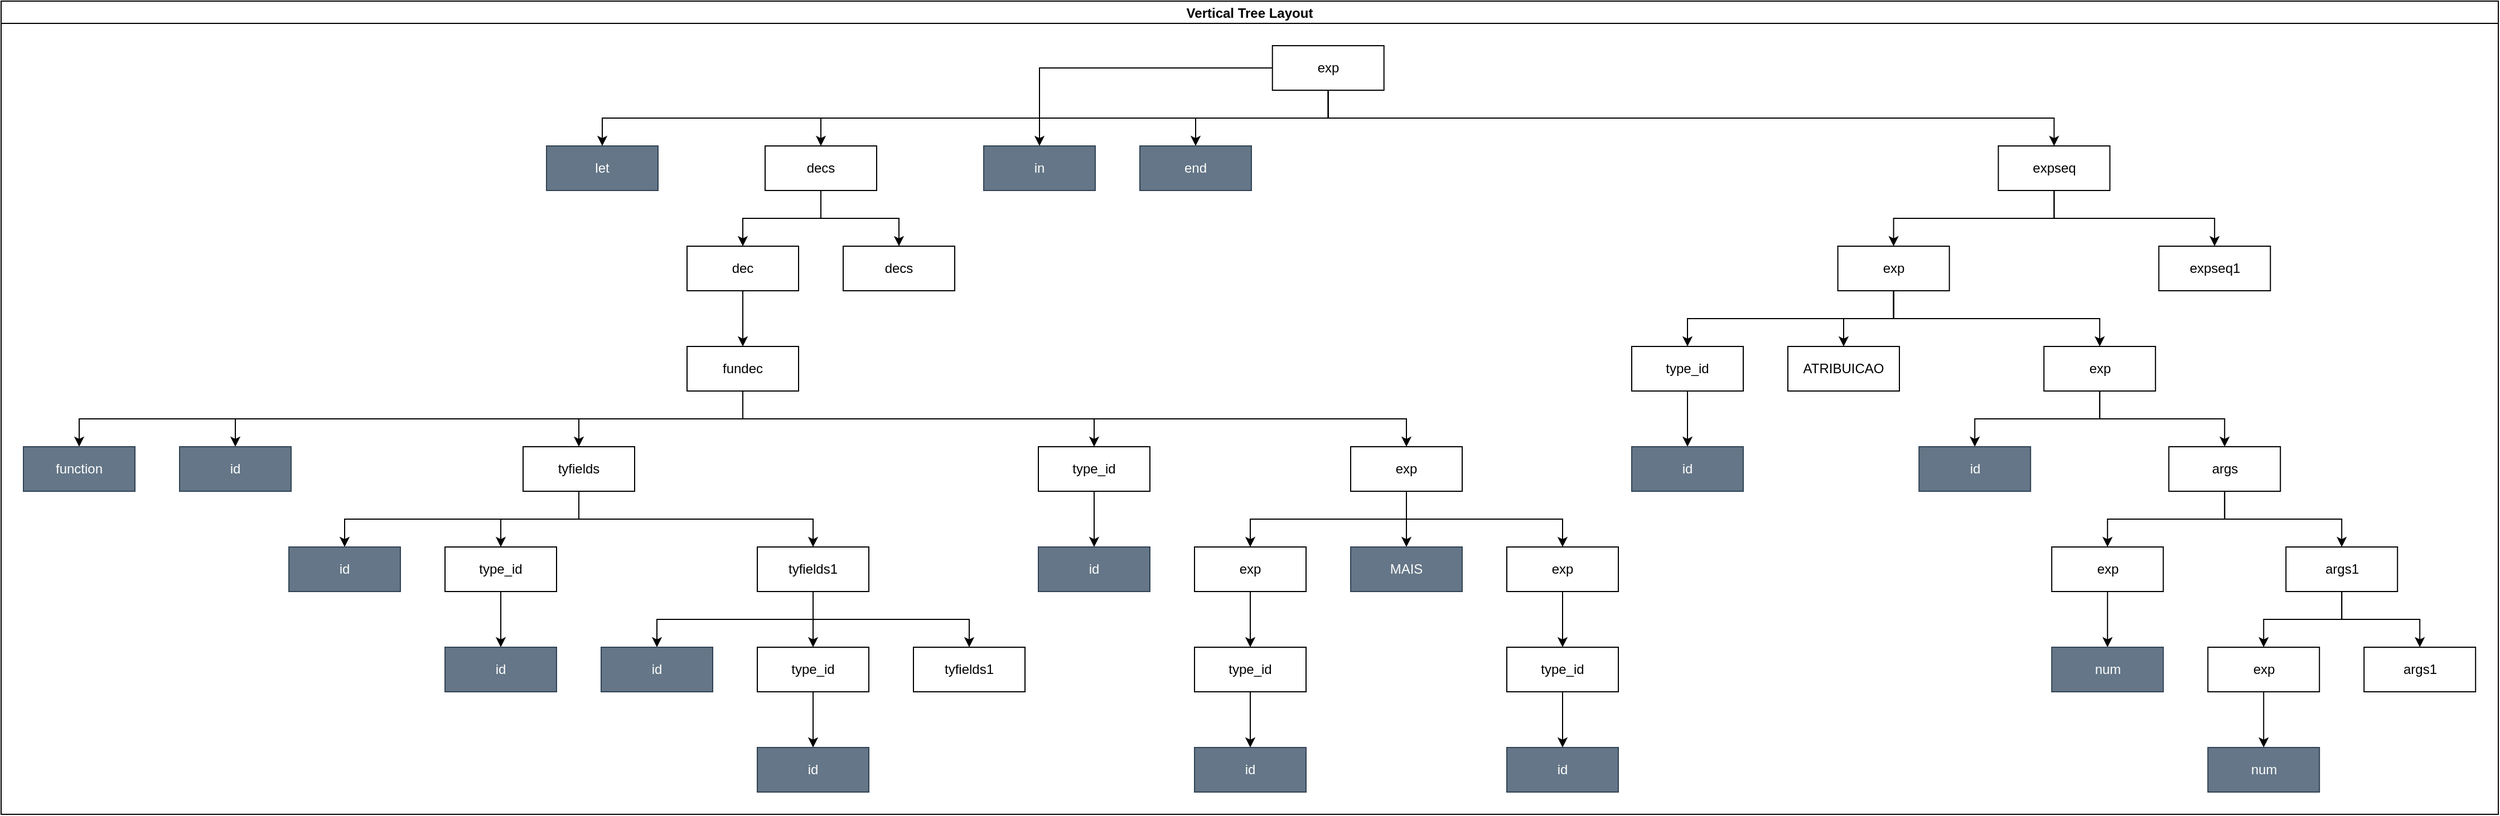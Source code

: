 <mxfile version="16.4.5" type="google"><diagram id="F5mP9n9JNAEDCgfDNaSY" name="Page-1"><mxGraphModel dx="782" dy="706" grid="1" gridSize="10" guides="1" tooltips="1" connect="1" arrows="1" fold="1" page="1" pageScale="1" pageWidth="827" pageHeight="1169" math="0" shadow="0"><root><mxCell id="0"/><mxCell id="1" parent="0"/><mxCell id="VraNwXfFVTEnczYOJ3El-1" value="Vertical Tree Layout" style="swimlane;startSize=20;horizontal=1;childLayout=treeLayout;horizontalTree=0;resizable=0;containerType=tree;" vertex="1" parent="1"><mxGeometry x="290" y="160" width="2239" height="730" as="geometry"/></mxCell><mxCell id="VraNwXfFVTEnczYOJ3El-2" value="exp" style="whiteSpace=wrap;html=1;" vertex="1" parent="VraNwXfFVTEnczYOJ3El-1"><mxGeometry x="1139.86" y="40" width="100" height="40" as="geometry"/></mxCell><mxCell id="VraNwXfFVTEnczYOJ3El-3" value="let" style="whiteSpace=wrap;html=1;fillColor=#647687;fontColor=#ffffff;strokeColor=#314354;" vertex="1" parent="VraNwXfFVTEnczYOJ3El-1"><mxGeometry x="489" y="130" width="100" height="40" as="geometry"/></mxCell><mxCell id="VraNwXfFVTEnczYOJ3El-4" value="" style="edgeStyle=elbowEdgeStyle;elbow=vertical;html=1;rounded=0;" edge="1" parent="VraNwXfFVTEnczYOJ3El-1" source="VraNwXfFVTEnczYOJ3El-2" target="VraNwXfFVTEnczYOJ3El-3"><mxGeometry relative="1" as="geometry"/></mxCell><mxCell id="VraNwXfFVTEnczYOJ3El-5" value="decs" style="whiteSpace=wrap;html=1;" vertex="1" parent="VraNwXfFVTEnczYOJ3El-1"><mxGeometry x="685" y="130" width="100" height="40" as="geometry"/></mxCell><mxCell id="VraNwXfFVTEnczYOJ3El-6" value="" style="edgeStyle=elbowEdgeStyle;elbow=vertical;html=1;rounded=0;" edge="1" parent="VraNwXfFVTEnczYOJ3El-1" source="VraNwXfFVTEnczYOJ3El-2" target="VraNwXfFVTEnczYOJ3El-5"><mxGeometry relative="1" as="geometry"/></mxCell><mxCell id="VraNwXfFVTEnczYOJ3El-7" value="" style="edgeStyle=orthogonalEdgeStyle;rounded=0;orthogonalLoop=1;jettySize=auto;html=1;" edge="1" parent="VraNwXfFVTEnczYOJ3El-1" source="VraNwXfFVTEnczYOJ3El-2" target="VraNwXfFVTEnczYOJ3El-8"><mxGeometry relative="1" as="geometry"/></mxCell><mxCell id="VraNwXfFVTEnczYOJ3El-8" value="in" style="whiteSpace=wrap;html=1;fillColor=#647687;fontColor=#ffffff;strokeColor=#314354;" vertex="1" parent="VraNwXfFVTEnczYOJ3El-1"><mxGeometry x="881" y="130" width="100" height="40" as="geometry"/></mxCell><mxCell id="VraNwXfFVTEnczYOJ3El-9" value="" style="edgeStyle=orthogonalEdgeStyle;rounded=0;orthogonalLoop=1;jettySize=auto;html=1;exitX=0.5;exitY=1;exitDx=0;exitDy=0;" edge="1" parent="VraNwXfFVTEnczYOJ3El-1" source="VraNwXfFVTEnczYOJ3El-2" target="VraNwXfFVTEnczYOJ3El-10"><mxGeometry relative="1" as="geometry"/></mxCell><mxCell id="VraNwXfFVTEnczYOJ3El-10" value="end" style="whiteSpace=wrap;html=1;fillColor=#647687;fontColor=#ffffff;strokeColor=#314354;" vertex="1" parent="VraNwXfFVTEnczYOJ3El-1"><mxGeometry x="1021" y="130" width="100" height="40" as="geometry"/></mxCell><mxCell id="VraNwXfFVTEnczYOJ3El-11" value="" style="edgeStyle=orthogonalEdgeStyle;rounded=0;orthogonalLoop=1;jettySize=auto;html=1;exitX=0.5;exitY=1;exitDx=0;exitDy=0;" edge="1" parent="VraNwXfFVTEnczYOJ3El-1" source="VraNwXfFVTEnczYOJ3El-2" target="VraNwXfFVTEnczYOJ3El-12"><mxGeometry relative="1" as="geometry"/></mxCell><mxCell id="VraNwXfFVTEnczYOJ3El-12" value="expseq" style="whiteSpace=wrap;html=1;" vertex="1" parent="VraNwXfFVTEnczYOJ3El-1"><mxGeometry x="1790.72" y="130" width="100" height="40" as="geometry"/></mxCell><mxCell id="VraNwXfFVTEnczYOJ3El-13" value="" style="edgeStyle=elbowEdgeStyle;elbow=vertical;html=1;rounded=0;" edge="1" parent="VraNwXfFVTEnczYOJ3El-1" source="VraNwXfFVTEnczYOJ3El-5" target="VraNwXfFVTEnczYOJ3El-14"><mxGeometry relative="1" as="geometry"><mxPoint x="-8395.6" y="240" as="sourcePoint"/></mxGeometry></mxCell><mxCell id="VraNwXfFVTEnczYOJ3El-14" value="dec" style="whiteSpace=wrap;html=1;" vertex="1" parent="VraNwXfFVTEnczYOJ3El-1"><mxGeometry x="615" y="220" width="100" height="40" as="geometry"/></mxCell><mxCell id="VraNwXfFVTEnczYOJ3El-15" value="" style="edgeStyle=orthogonalEdgeStyle;rounded=0;orthogonalLoop=1;jettySize=auto;html=1;exitX=0.5;exitY=1;exitDx=0;exitDy=0;" edge="1" parent="VraNwXfFVTEnczYOJ3El-1" source="VraNwXfFVTEnczYOJ3El-12" target="VraNwXfFVTEnczYOJ3El-16"><mxGeometry relative="1" as="geometry"><mxPoint x="-8395.6" y="240" as="sourcePoint"/></mxGeometry></mxCell><mxCell id="VraNwXfFVTEnczYOJ3El-16" value="exp" style="whiteSpace=wrap;html=1;" vertex="1" parent="VraNwXfFVTEnczYOJ3El-1"><mxGeometry x="1646.8" y="220" width="100" height="40" as="geometry"/></mxCell><mxCell id="VraNwXfFVTEnczYOJ3El-17" value="" style="edgeStyle=elbowEdgeStyle;elbow=vertical;html=1;rounded=0;" edge="1" parent="VraNwXfFVTEnczYOJ3El-1" source="VraNwXfFVTEnczYOJ3El-5" target="VraNwXfFVTEnczYOJ3El-18"><mxGeometry relative="1" as="geometry"><mxPoint x="-8395.6" y="240" as="sourcePoint"/></mxGeometry></mxCell><mxCell id="VraNwXfFVTEnczYOJ3El-18" value="decs" style="whiteSpace=wrap;html=1;" vertex="1" parent="VraNwXfFVTEnczYOJ3El-1"><mxGeometry x="755" y="220" width="100" height="40" as="geometry"/></mxCell><mxCell id="VraNwXfFVTEnczYOJ3El-19" value="" style="edgeStyle=elbowEdgeStyle;elbow=vertical;html=1;rounded=0;" edge="1" parent="VraNwXfFVTEnczYOJ3El-1" source="VraNwXfFVTEnczYOJ3El-14" target="VraNwXfFVTEnczYOJ3El-20"><mxGeometry relative="1" as="geometry"><mxPoint x="-8199.6" y="330" as="sourcePoint"/></mxGeometry></mxCell><mxCell id="VraNwXfFVTEnczYOJ3El-20" value="fundec" style="whiteSpace=wrap;html=1;" vertex="1" parent="VraNwXfFVTEnczYOJ3El-1"><mxGeometry x="615" y="310" width="100" height="40" as="geometry"/></mxCell><mxCell id="VraNwXfFVTEnczYOJ3El-21" value="" style="edgeStyle=elbowEdgeStyle;elbow=vertical;html=1;rounded=0;" edge="1" parent="VraNwXfFVTEnczYOJ3El-1" source="VraNwXfFVTEnczYOJ3El-20" target="VraNwXfFVTEnczYOJ3El-22"><mxGeometry relative="1" as="geometry"><mxPoint x="-8269.6" y="420" as="sourcePoint"/></mxGeometry></mxCell><mxCell id="VraNwXfFVTEnczYOJ3El-22" value="function" style="whiteSpace=wrap;html=1;fillColor=#647687;strokeColor=#314354;fontColor=#ffffff;" vertex="1" parent="VraNwXfFVTEnczYOJ3El-1"><mxGeometry x="20" y="400" width="100" height="40" as="geometry"/></mxCell><mxCell id="VraNwXfFVTEnczYOJ3El-23" value="" style="edgeStyle=elbowEdgeStyle;elbow=vertical;html=1;rounded=0;" edge="1" parent="VraNwXfFVTEnczYOJ3El-1" source="VraNwXfFVTEnczYOJ3El-20" target="VraNwXfFVTEnczYOJ3El-24"><mxGeometry relative="1" as="geometry"><mxPoint x="-8269.6" y="420" as="sourcePoint"/></mxGeometry></mxCell><mxCell id="VraNwXfFVTEnczYOJ3El-24" value="id" style="whiteSpace=wrap;html=1;fillColor=#647687;fontColor=#ffffff;strokeColor=#314354;" vertex="1" parent="VraNwXfFVTEnczYOJ3El-1"><mxGeometry x="160" y="400" width="100" height="40" as="geometry"/></mxCell><mxCell id="VraNwXfFVTEnczYOJ3El-25" value="" style="edgeStyle=elbowEdgeStyle;elbow=vertical;html=1;rounded=0;" edge="1" parent="VraNwXfFVTEnczYOJ3El-1" source="VraNwXfFVTEnczYOJ3El-20" target="VraNwXfFVTEnczYOJ3El-26"><mxGeometry relative="1" as="geometry"><mxPoint x="-8269.6" y="420" as="sourcePoint"/></mxGeometry></mxCell><mxCell id="VraNwXfFVTEnczYOJ3El-26" value="tyfields" style="whiteSpace=wrap;html=1;" vertex="1" parent="VraNwXfFVTEnczYOJ3El-1"><mxGeometry x="468" y="400" width="100" height="40" as="geometry"/></mxCell><mxCell id="VraNwXfFVTEnczYOJ3El-27" value="" style="edgeStyle=elbowEdgeStyle;elbow=vertical;html=1;rounded=0;" edge="1" parent="VraNwXfFVTEnczYOJ3El-1" source="VraNwXfFVTEnczYOJ3El-20" target="VraNwXfFVTEnczYOJ3El-28"><mxGeometry relative="1" as="geometry"><mxPoint x="-8269.6" y="420" as="sourcePoint"/></mxGeometry></mxCell><mxCell id="VraNwXfFVTEnczYOJ3El-28" value="type_id" style="whiteSpace=wrap;html=1;" vertex="1" parent="VraNwXfFVTEnczYOJ3El-1"><mxGeometry x="930" y="400" width="100" height="40" as="geometry"/></mxCell><mxCell id="VraNwXfFVTEnczYOJ3El-29" value="" style="edgeStyle=elbowEdgeStyle;elbow=vertical;html=1;rounded=0;" edge="1" parent="VraNwXfFVTEnczYOJ3El-1" source="VraNwXfFVTEnczYOJ3El-20" target="VraNwXfFVTEnczYOJ3El-30"><mxGeometry relative="1" as="geometry"><mxPoint x="-7849.6" y="420" as="sourcePoint"/></mxGeometry></mxCell><mxCell id="VraNwXfFVTEnczYOJ3El-30" value="exp" style="whiteSpace=wrap;html=1;" vertex="1" parent="VraNwXfFVTEnczYOJ3El-1"><mxGeometry x="1210" y="400" width="100" height="40" as="geometry"/></mxCell><mxCell id="VraNwXfFVTEnczYOJ3El-31" value="" style="edgeStyle=elbowEdgeStyle;elbow=vertical;html=1;rounded=0;" edge="1" parent="VraNwXfFVTEnczYOJ3El-1" source="VraNwXfFVTEnczYOJ3El-30" target="VraNwXfFVTEnczYOJ3El-32"><mxGeometry relative="1" as="geometry"><mxPoint x="-7359.6" y="510" as="sourcePoint"/></mxGeometry></mxCell><mxCell id="VraNwXfFVTEnczYOJ3El-32" value="exp" style="whiteSpace=wrap;html=1;" vertex="1" parent="VraNwXfFVTEnczYOJ3El-1"><mxGeometry x="1070" y="490" width="100" height="40" as="geometry"/></mxCell><mxCell id="VraNwXfFVTEnczYOJ3El-33" value="" style="edgeStyle=elbowEdgeStyle;elbow=vertical;html=1;rounded=0;" edge="1" parent="VraNwXfFVTEnczYOJ3El-1" source="VraNwXfFVTEnczYOJ3El-30" target="VraNwXfFVTEnczYOJ3El-34"><mxGeometry relative="1" as="geometry"><mxPoint x="-7359.6" y="510" as="sourcePoint"/></mxGeometry></mxCell><mxCell id="VraNwXfFVTEnczYOJ3El-34" value="MAIS" style="whiteSpace=wrap;html=1;fillColor=#647687;fontColor=#ffffff;strokeColor=#314354;" vertex="1" parent="VraNwXfFVTEnczYOJ3El-1"><mxGeometry x="1210" y="490" width="100" height="40" as="geometry"/></mxCell><mxCell id="VraNwXfFVTEnczYOJ3El-35" value="" style="edgeStyle=elbowEdgeStyle;elbow=vertical;html=1;rounded=0;" edge="1" parent="VraNwXfFVTEnczYOJ3El-1" source="VraNwXfFVTEnczYOJ3El-30" target="VraNwXfFVTEnczYOJ3El-36"><mxGeometry relative="1" as="geometry"><mxPoint x="-6841.6" y="510" as="sourcePoint"/></mxGeometry></mxCell><mxCell id="VraNwXfFVTEnczYOJ3El-36" value="exp" style="whiteSpace=wrap;html=1;" vertex="1" parent="VraNwXfFVTEnczYOJ3El-1"><mxGeometry x="1350" y="490" width="100" height="40" as="geometry"/></mxCell><mxCell id="VraNwXfFVTEnczYOJ3El-37" value="" style="edgeStyle=elbowEdgeStyle;elbow=vertical;html=1;rounded=0;" edge="1" parent="VraNwXfFVTEnczYOJ3El-1" source="VraNwXfFVTEnczYOJ3El-28" target="VraNwXfFVTEnczYOJ3El-38"><mxGeometry relative="1" as="geometry"><mxPoint x="-6295.6" y="510" as="sourcePoint"/></mxGeometry></mxCell><mxCell id="VraNwXfFVTEnczYOJ3El-38" value="id" style="whiteSpace=wrap;html=1;fillColor=#647687;fontColor=#ffffff;strokeColor=#314354;" vertex="1" parent="VraNwXfFVTEnczYOJ3El-1"><mxGeometry x="930" y="490" width="100" height="40" as="geometry"/></mxCell><mxCell id="VraNwXfFVTEnczYOJ3El-39" value="" style="edgeStyle=elbowEdgeStyle;elbow=vertical;html=1;rounded=0;" edge="1" parent="VraNwXfFVTEnczYOJ3El-1" source="VraNwXfFVTEnczYOJ3El-36" target="VraNwXfFVTEnczYOJ3El-40"><mxGeometry relative="1" as="geometry"><mxPoint x="-5945.6" y="600" as="sourcePoint"/></mxGeometry></mxCell><mxCell id="VraNwXfFVTEnczYOJ3El-40" value="type_id" style="whiteSpace=wrap;html=1;" vertex="1" parent="VraNwXfFVTEnczYOJ3El-1"><mxGeometry x="1350" y="580" width="100" height="40" as="geometry"/></mxCell><mxCell id="VraNwXfFVTEnczYOJ3El-41" value="" style="edgeStyle=elbowEdgeStyle;elbow=vertical;html=1;rounded=0;" edge="1" parent="VraNwXfFVTEnczYOJ3El-1" source="VraNwXfFVTEnczYOJ3El-32" target="VraNwXfFVTEnczYOJ3El-42"><mxGeometry relative="1" as="geometry"><mxPoint x="-5945.6" y="600" as="sourcePoint"/></mxGeometry></mxCell><mxCell id="VraNwXfFVTEnczYOJ3El-42" value="type_id" style="whiteSpace=wrap;html=1;" vertex="1" parent="VraNwXfFVTEnczYOJ3El-1"><mxGeometry x="1070" y="580" width="100" height="40" as="geometry"/></mxCell><mxCell id="VraNwXfFVTEnczYOJ3El-43" value="" style="edgeStyle=elbowEdgeStyle;elbow=vertical;html=1;rounded=0;" edge="1" parent="VraNwXfFVTEnczYOJ3El-1" source="VraNwXfFVTEnczYOJ3El-26" target="VraNwXfFVTEnczYOJ3El-44"><mxGeometry relative="1" as="geometry"><mxPoint x="-6295.6" y="510" as="sourcePoint"/></mxGeometry></mxCell><mxCell id="VraNwXfFVTEnczYOJ3El-44" value="id" style="whiteSpace=wrap;html=1;fillColor=#647687;fontColor=#ffffff;strokeColor=#314354;" vertex="1" parent="VraNwXfFVTEnczYOJ3El-1"><mxGeometry x="258" y="490" width="100" height="40" as="geometry"/></mxCell><mxCell id="VraNwXfFVTEnczYOJ3El-45" value="" style="edgeStyle=elbowEdgeStyle;elbow=vertical;html=1;rounded=0;" edge="1" parent="VraNwXfFVTEnczYOJ3El-1" source="VraNwXfFVTEnczYOJ3El-26" target="VraNwXfFVTEnczYOJ3El-46"><mxGeometry relative="1" as="geometry"><mxPoint x="-6295.6" y="510" as="sourcePoint"/></mxGeometry></mxCell><mxCell id="VraNwXfFVTEnczYOJ3El-46" value="type_id" style="whiteSpace=wrap;html=1;" vertex="1" parent="VraNwXfFVTEnczYOJ3El-1"><mxGeometry x="398" y="490" width="100" height="40" as="geometry"/></mxCell><mxCell id="VraNwXfFVTEnczYOJ3El-47" value="" style="edgeStyle=elbowEdgeStyle;elbow=vertical;html=1;rounded=0;" edge="1" parent="VraNwXfFVTEnczYOJ3El-1" source="VraNwXfFVTEnczYOJ3El-26" target="VraNwXfFVTEnczYOJ3El-48"><mxGeometry relative="1" as="geometry"><mxPoint x="-5672.6" y="510" as="sourcePoint"/></mxGeometry></mxCell><mxCell id="VraNwXfFVTEnczYOJ3El-48" value="tyfields1" style="whiteSpace=wrap;html=1;" vertex="1" parent="VraNwXfFVTEnczYOJ3El-1"><mxGeometry x="678" y="490" width="100" height="40" as="geometry"/></mxCell><mxCell id="VraNwXfFVTEnczYOJ3El-49" value="" style="edgeStyle=elbowEdgeStyle;elbow=vertical;html=1;rounded=0;" edge="1" parent="VraNwXfFVTEnczYOJ3El-1" source="VraNwXfFVTEnczYOJ3El-48" target="VraNwXfFVTEnczYOJ3El-50"><mxGeometry relative="1" as="geometry"><mxPoint x="-5070.6" y="600" as="sourcePoint"/></mxGeometry></mxCell><mxCell id="VraNwXfFVTEnczYOJ3El-50" value="id" style="whiteSpace=wrap;html=1;fillColor=#647687;fontColor=#ffffff;strokeColor=#314354;" vertex="1" parent="VraNwXfFVTEnczYOJ3El-1"><mxGeometry x="538" y="580" width="100" height="40" as="geometry"/></mxCell><mxCell id="VraNwXfFVTEnczYOJ3El-51" value="" style="edgeStyle=elbowEdgeStyle;elbow=vertical;html=1;rounded=0;" edge="1" parent="VraNwXfFVTEnczYOJ3El-1" source="VraNwXfFVTEnczYOJ3El-48" target="VraNwXfFVTEnczYOJ3El-52"><mxGeometry relative="1" as="geometry"><mxPoint x="-5070.6" y="600" as="sourcePoint"/></mxGeometry></mxCell><mxCell id="VraNwXfFVTEnczYOJ3El-52" value="type_id" style="whiteSpace=wrap;html=1;" vertex="1" parent="VraNwXfFVTEnczYOJ3El-1"><mxGeometry x="678" y="580" width="100" height="40" as="geometry"/></mxCell><mxCell id="VraNwXfFVTEnczYOJ3El-53" value="" style="edgeStyle=elbowEdgeStyle;elbow=vertical;html=1;rounded=0;" edge="1" parent="VraNwXfFVTEnczYOJ3El-1" source="VraNwXfFVTEnczYOJ3El-48" target="VraNwXfFVTEnczYOJ3El-54"><mxGeometry relative="1" as="geometry"><mxPoint x="-4362.2" y="600" as="sourcePoint"/></mxGeometry></mxCell><mxCell id="VraNwXfFVTEnczYOJ3El-54" value="tyfields1" style="whiteSpace=wrap;html=1;" vertex="1" parent="VraNwXfFVTEnczYOJ3El-1"><mxGeometry x="818" y="580" width="100" height="40" as="geometry"/></mxCell><mxCell id="VraNwXfFVTEnczYOJ3El-55" value="" style="edgeStyle=elbowEdgeStyle;elbow=vertical;html=1;rounded=0;" edge="1" parent="VraNwXfFVTEnczYOJ3El-1" source="VraNwXfFVTEnczYOJ3El-52" target="VraNwXfFVTEnczYOJ3El-56"><mxGeometry relative="1" as="geometry"><mxPoint x="-3404.6" y="690" as="sourcePoint"/></mxGeometry></mxCell><mxCell id="VraNwXfFVTEnczYOJ3El-56" value="id" style="whiteSpace=wrap;html=1;fillColor=#647687;fontColor=#ffffff;strokeColor=#314354;" vertex="1" parent="VraNwXfFVTEnczYOJ3El-1"><mxGeometry x="678" y="670" width="100" height="40" as="geometry"/></mxCell><mxCell id="VraNwXfFVTEnczYOJ3El-57" value="" style="edgeStyle=elbowEdgeStyle;elbow=vertical;html=1;rounded=0;" edge="1" parent="VraNwXfFVTEnczYOJ3El-1" source="VraNwXfFVTEnczYOJ3El-46" target="VraNwXfFVTEnczYOJ3El-58"><mxGeometry relative="1" as="geometry"><mxPoint x="-3600.6" y="600" as="sourcePoint"/></mxGeometry></mxCell><mxCell id="VraNwXfFVTEnczYOJ3El-58" value="id" style="whiteSpace=wrap;html=1;fillColor=#647687;fontColor=#ffffff;strokeColor=#314354;" vertex="1" parent="VraNwXfFVTEnczYOJ3El-1"><mxGeometry x="398" y="580" width="100" height="40" as="geometry"/></mxCell><mxCell id="VraNwXfFVTEnczYOJ3El-59" value="" style="edgeStyle=elbowEdgeStyle;elbow=vertical;html=1;rounded=0;" edge="1" parent="VraNwXfFVTEnczYOJ3El-1" source="VraNwXfFVTEnczYOJ3El-42" target="VraNwXfFVTEnczYOJ3El-60"><mxGeometry relative="1" as="geometry"><mxPoint x="-3000" y="690" as="sourcePoint"/></mxGeometry></mxCell><mxCell id="VraNwXfFVTEnczYOJ3El-60" value="id" style="whiteSpace=wrap;html=1;fillColor=#647687;fontColor=#ffffff;strokeColor=#314354;" vertex="1" parent="VraNwXfFVTEnczYOJ3El-1"><mxGeometry x="1070" y="670" width="100" height="40" as="geometry"/></mxCell><mxCell id="VraNwXfFVTEnczYOJ3El-61" value="" style="edgeStyle=elbowEdgeStyle;elbow=vertical;html=1;rounded=0;" edge="1" parent="VraNwXfFVTEnczYOJ3El-1" source="VraNwXfFVTEnczYOJ3El-40" target="VraNwXfFVTEnczYOJ3El-62"><mxGeometry relative="1" as="geometry"><mxPoint x="-2720" y="690" as="sourcePoint"/></mxGeometry></mxCell><mxCell id="VraNwXfFVTEnczYOJ3El-62" value="id" style="whiteSpace=wrap;html=1;fillColor=#647687;fontColor=#ffffff;strokeColor=#314354;" vertex="1" parent="VraNwXfFVTEnczYOJ3El-1"><mxGeometry x="1350" y="670" width="100" height="40" as="geometry"/></mxCell><mxCell id="VraNwXfFVTEnczYOJ3El-63" value="" style="edgeStyle=orthogonalEdgeStyle;rounded=0;orthogonalLoop=1;jettySize=auto;html=1;exitX=0.5;exitY=1;exitDx=0;exitDy=0;" edge="1" target="VraNwXfFVTEnczYOJ3El-64" source="VraNwXfFVTEnczYOJ3El-12" parent="VraNwXfFVTEnczYOJ3El-1"><mxGeometry relative="1" as="geometry"><mxPoint x="-3245" y="240" as="sourcePoint"/></mxGeometry></mxCell><mxCell id="VraNwXfFVTEnczYOJ3El-64" value="expseq1" style="whiteSpace=wrap;html=1;" vertex="1" parent="VraNwXfFVTEnczYOJ3El-1"><mxGeometry x="1934.64" y="220" width="100" height="40" as="geometry"/></mxCell><mxCell id="VraNwXfFVTEnczYOJ3El-65" value="" style="edgeStyle=orthogonalEdgeStyle;rounded=0;orthogonalLoop=1;jettySize=auto;html=1;exitX=0.5;exitY=1;exitDx=0;exitDy=0;" edge="1" target="VraNwXfFVTEnczYOJ3El-66" source="VraNwXfFVTEnczYOJ3El-16" parent="VraNwXfFVTEnczYOJ3El-1"><mxGeometry relative="1" as="geometry"><mxPoint x="-2048" y="330" as="sourcePoint"/></mxGeometry></mxCell><mxCell id="VraNwXfFVTEnczYOJ3El-66" value="type_id" style="whiteSpace=wrap;html=1;" vertex="1" parent="VraNwXfFVTEnczYOJ3El-1"><mxGeometry x="1462" y="310" width="100" height="40" as="geometry"/></mxCell><mxCell id="VraNwXfFVTEnczYOJ3El-67" value="" style="edgeStyle=orthogonalEdgeStyle;rounded=0;orthogonalLoop=1;jettySize=auto;html=1;exitX=0.5;exitY=1;exitDx=0;exitDy=0;" edge="1" target="VraNwXfFVTEnczYOJ3El-68" source="VraNwXfFVTEnczYOJ3El-16" parent="VraNwXfFVTEnczYOJ3El-1"><mxGeometry relative="1" as="geometry"><mxPoint x="-1131.0" y="330" as="sourcePoint"/></mxGeometry></mxCell><mxCell id="VraNwXfFVTEnczYOJ3El-68" value="ATRIBUICAO" style="whiteSpace=wrap;html=1;" vertex="1" parent="VraNwXfFVTEnczYOJ3El-1"><mxGeometry x="1602" y="310" width="100" height="40" as="geometry"/></mxCell><mxCell id="VraNwXfFVTEnczYOJ3El-69" value="" style="edgeStyle=orthogonalEdgeStyle;rounded=0;orthogonalLoop=1;jettySize=auto;html=1;exitX=0.5;exitY=1;exitDx=0;exitDy=0;" edge="1" target="VraNwXfFVTEnczYOJ3El-70" source="VraNwXfFVTEnczYOJ3El-16" parent="VraNwXfFVTEnczYOJ3El-1"><mxGeometry relative="1" as="geometry"><mxPoint x="-158.0" y="330" as="sourcePoint"/></mxGeometry></mxCell><mxCell id="VraNwXfFVTEnczYOJ3El-70" value="exp" style="whiteSpace=wrap;html=1;" vertex="1" parent="VraNwXfFVTEnczYOJ3El-1"><mxGeometry x="1831.6" y="310" width="100" height="40" as="geometry"/></mxCell><mxCell id="VraNwXfFVTEnczYOJ3El-71" value="" style="edgeStyle=orthogonalEdgeStyle;rounded=0;orthogonalLoop=1;jettySize=auto;html=1;exitX=0.5;exitY=1;exitDx=0;exitDy=0;" edge="1" target="VraNwXfFVTEnczYOJ3El-72" source="VraNwXfFVTEnczYOJ3El-70" parent="VraNwXfFVTEnczYOJ3El-1"><mxGeometry relative="1" as="geometry"><mxPoint x="738.0" y="420" as="sourcePoint"/></mxGeometry></mxCell><mxCell id="VraNwXfFVTEnczYOJ3El-72" value="id" style="whiteSpace=wrap;html=1;fillColor=#647687;fontColor=#ffffff;strokeColor=#314354;" vertex="1" parent="VraNwXfFVTEnczYOJ3El-1"><mxGeometry x="1719.6" y="400" width="100" height="40" as="geometry"/></mxCell><mxCell id="VraNwXfFVTEnczYOJ3El-73" value="" style="edgeStyle=orthogonalEdgeStyle;rounded=0;orthogonalLoop=1;jettySize=auto;html=1;exitX=0.5;exitY=1;exitDx=0;exitDy=0;" edge="1" target="VraNwXfFVTEnczYOJ3El-74" source="VraNwXfFVTEnczYOJ3El-70" parent="VraNwXfFVTEnczYOJ3El-1"><mxGeometry relative="1" as="geometry"><mxPoint x="738.0" y="420" as="sourcePoint"/></mxGeometry></mxCell><mxCell id="VraNwXfFVTEnczYOJ3El-74" value="args" style="whiteSpace=wrap;html=1;" vertex="1" parent="VraNwXfFVTEnczYOJ3El-1"><mxGeometry x="1943.6" y="400" width="100" height="40" as="geometry"/></mxCell><mxCell id="VraNwXfFVTEnczYOJ3El-75" value="" style="edgeStyle=orthogonalEdgeStyle;rounded=0;orthogonalLoop=1;jettySize=auto;html=1;exitX=0.5;exitY=1;exitDx=0;exitDy=0;" edge="1" target="VraNwXfFVTEnczYOJ3El-76" source="VraNwXfFVTEnczYOJ3El-74" parent="VraNwXfFVTEnczYOJ3El-1"><mxGeometry relative="1" as="geometry"><mxPoint x="914.4" y="510" as="sourcePoint"/></mxGeometry></mxCell><mxCell id="VraNwXfFVTEnczYOJ3El-76" value="exp" style="whiteSpace=wrap;html=1;" vertex="1" parent="VraNwXfFVTEnczYOJ3El-1"><mxGeometry x="1838.6" y="490" width="100" height="40" as="geometry"/></mxCell><mxCell id="VraNwXfFVTEnczYOJ3El-77" value="" style="edgeStyle=orthogonalEdgeStyle;rounded=0;orthogonalLoop=1;jettySize=auto;html=1;exitX=0.5;exitY=1;exitDx=0;exitDy=0;" edge="1" target="VraNwXfFVTEnczYOJ3El-78" source="VraNwXfFVTEnczYOJ3El-74" parent="VraNwXfFVTEnczYOJ3El-1"><mxGeometry relative="1" as="geometry"><mxPoint x="914.4" y="510" as="sourcePoint"/></mxGeometry></mxCell><mxCell id="VraNwXfFVTEnczYOJ3El-78" value="args1" style="whiteSpace=wrap;html=1;" vertex="1" parent="VraNwXfFVTEnczYOJ3El-1"><mxGeometry x="2048.6" y="490" width="100" height="40" as="geometry"/></mxCell><mxCell id="VraNwXfFVTEnczYOJ3El-79" value="" style="edgeStyle=orthogonalEdgeStyle;rounded=0;orthogonalLoop=1;jettySize=auto;html=1;exitX=0.5;exitY=1;exitDx=0;exitDy=0;" edge="1" target="VraNwXfFVTEnczYOJ3El-80" source="VraNwXfFVTEnczYOJ3El-78" parent="VraNwXfFVTEnczYOJ3El-1"><mxGeometry relative="1" as="geometry"><mxPoint x="1026.96" y="600" as="sourcePoint"/></mxGeometry></mxCell><mxCell id="VraNwXfFVTEnczYOJ3El-80" value="exp" style="whiteSpace=wrap;html=1;" vertex="1" parent="VraNwXfFVTEnczYOJ3El-1"><mxGeometry x="1978.6" y="580" width="100" height="40" as="geometry"/></mxCell><mxCell id="VraNwXfFVTEnczYOJ3El-81" value="" style="edgeStyle=orthogonalEdgeStyle;rounded=0;orthogonalLoop=1;jettySize=auto;html=1;exitX=0.5;exitY=1;exitDx=0;exitDy=0;" edge="1" target="VraNwXfFVTEnczYOJ3El-82" source="VraNwXfFVTEnczYOJ3El-78" parent="VraNwXfFVTEnczYOJ3El-1"><mxGeometry relative="1" as="geometry"><mxPoint x="1026.96" y="600" as="sourcePoint"/></mxGeometry></mxCell><mxCell id="VraNwXfFVTEnczYOJ3El-82" value="args1" style="whiteSpace=wrap;html=1;" vertex="1" parent="VraNwXfFVTEnczYOJ3El-1"><mxGeometry x="2118.6" y="580" width="100" height="40" as="geometry"/></mxCell><mxCell id="VraNwXfFVTEnczYOJ3El-83" value="" style="edgeStyle=orthogonalEdgeStyle;rounded=0;orthogonalLoop=1;jettySize=auto;html=1;exitX=0.5;exitY=1;exitDx=0;exitDy=0;" edge="1" target="VraNwXfFVTEnczYOJ3El-84" source="VraNwXfFVTEnczYOJ3El-80" parent="VraNwXfFVTEnczYOJ3El-1"><mxGeometry relative="1" as="geometry"><mxPoint x="1141.984" y="690" as="sourcePoint"/></mxGeometry></mxCell><mxCell id="VraNwXfFVTEnczYOJ3El-84" value="num" style="whiteSpace=wrap;html=1;fillColor=#647687;fontColor=#ffffff;strokeColor=#314354;" vertex="1" parent="VraNwXfFVTEnczYOJ3El-1"><mxGeometry x="1978.6" y="670" width="100" height="40" as="geometry"/></mxCell><mxCell id="VraNwXfFVTEnczYOJ3El-85" value="" style="edgeStyle=orthogonalEdgeStyle;rounded=0;orthogonalLoop=1;jettySize=auto;html=1;exitX=0.5;exitY=1;exitDx=0;exitDy=0;" edge="1" target="VraNwXfFVTEnczYOJ3El-86" source="VraNwXfFVTEnczYOJ3El-76" parent="VraNwXfFVTEnczYOJ3El-1"><mxGeometry relative="1" as="geometry"><mxPoint x="1043.984" y="600" as="sourcePoint"/></mxGeometry></mxCell><mxCell id="VraNwXfFVTEnczYOJ3El-86" value="num" style="whiteSpace=wrap;html=1;fillColor=#647687;fontColor=#ffffff;strokeColor=#314354;" vertex="1" parent="VraNwXfFVTEnczYOJ3El-1"><mxGeometry x="1838.6" y="580" width="100" height="40" as="geometry"/></mxCell><mxCell id="VraNwXfFVTEnczYOJ3El-87" value="" style="edgeStyle=orthogonalEdgeStyle;rounded=0;orthogonalLoop=1;jettySize=auto;html=1;exitX=0.5;exitY=1;exitDx=0;exitDy=0;" edge="1" target="VraNwXfFVTEnczYOJ3El-88" source="VraNwXfFVTEnczYOJ3El-66" parent="VraNwXfFVTEnczYOJ3El-1"><mxGeometry relative="1" as="geometry"><mxPoint x="751.44" y="420" as="sourcePoint"/></mxGeometry></mxCell><mxCell id="VraNwXfFVTEnczYOJ3El-88" value="id" style="whiteSpace=wrap;html=1;fillColor=#647687;fontColor=#ffffff;strokeColor=#314354;" vertex="1" parent="VraNwXfFVTEnczYOJ3El-1"><mxGeometry x="1462" y="400" width="100" height="40" as="geometry"/></mxCell></root></mxGraphModel></diagram></mxfile>
